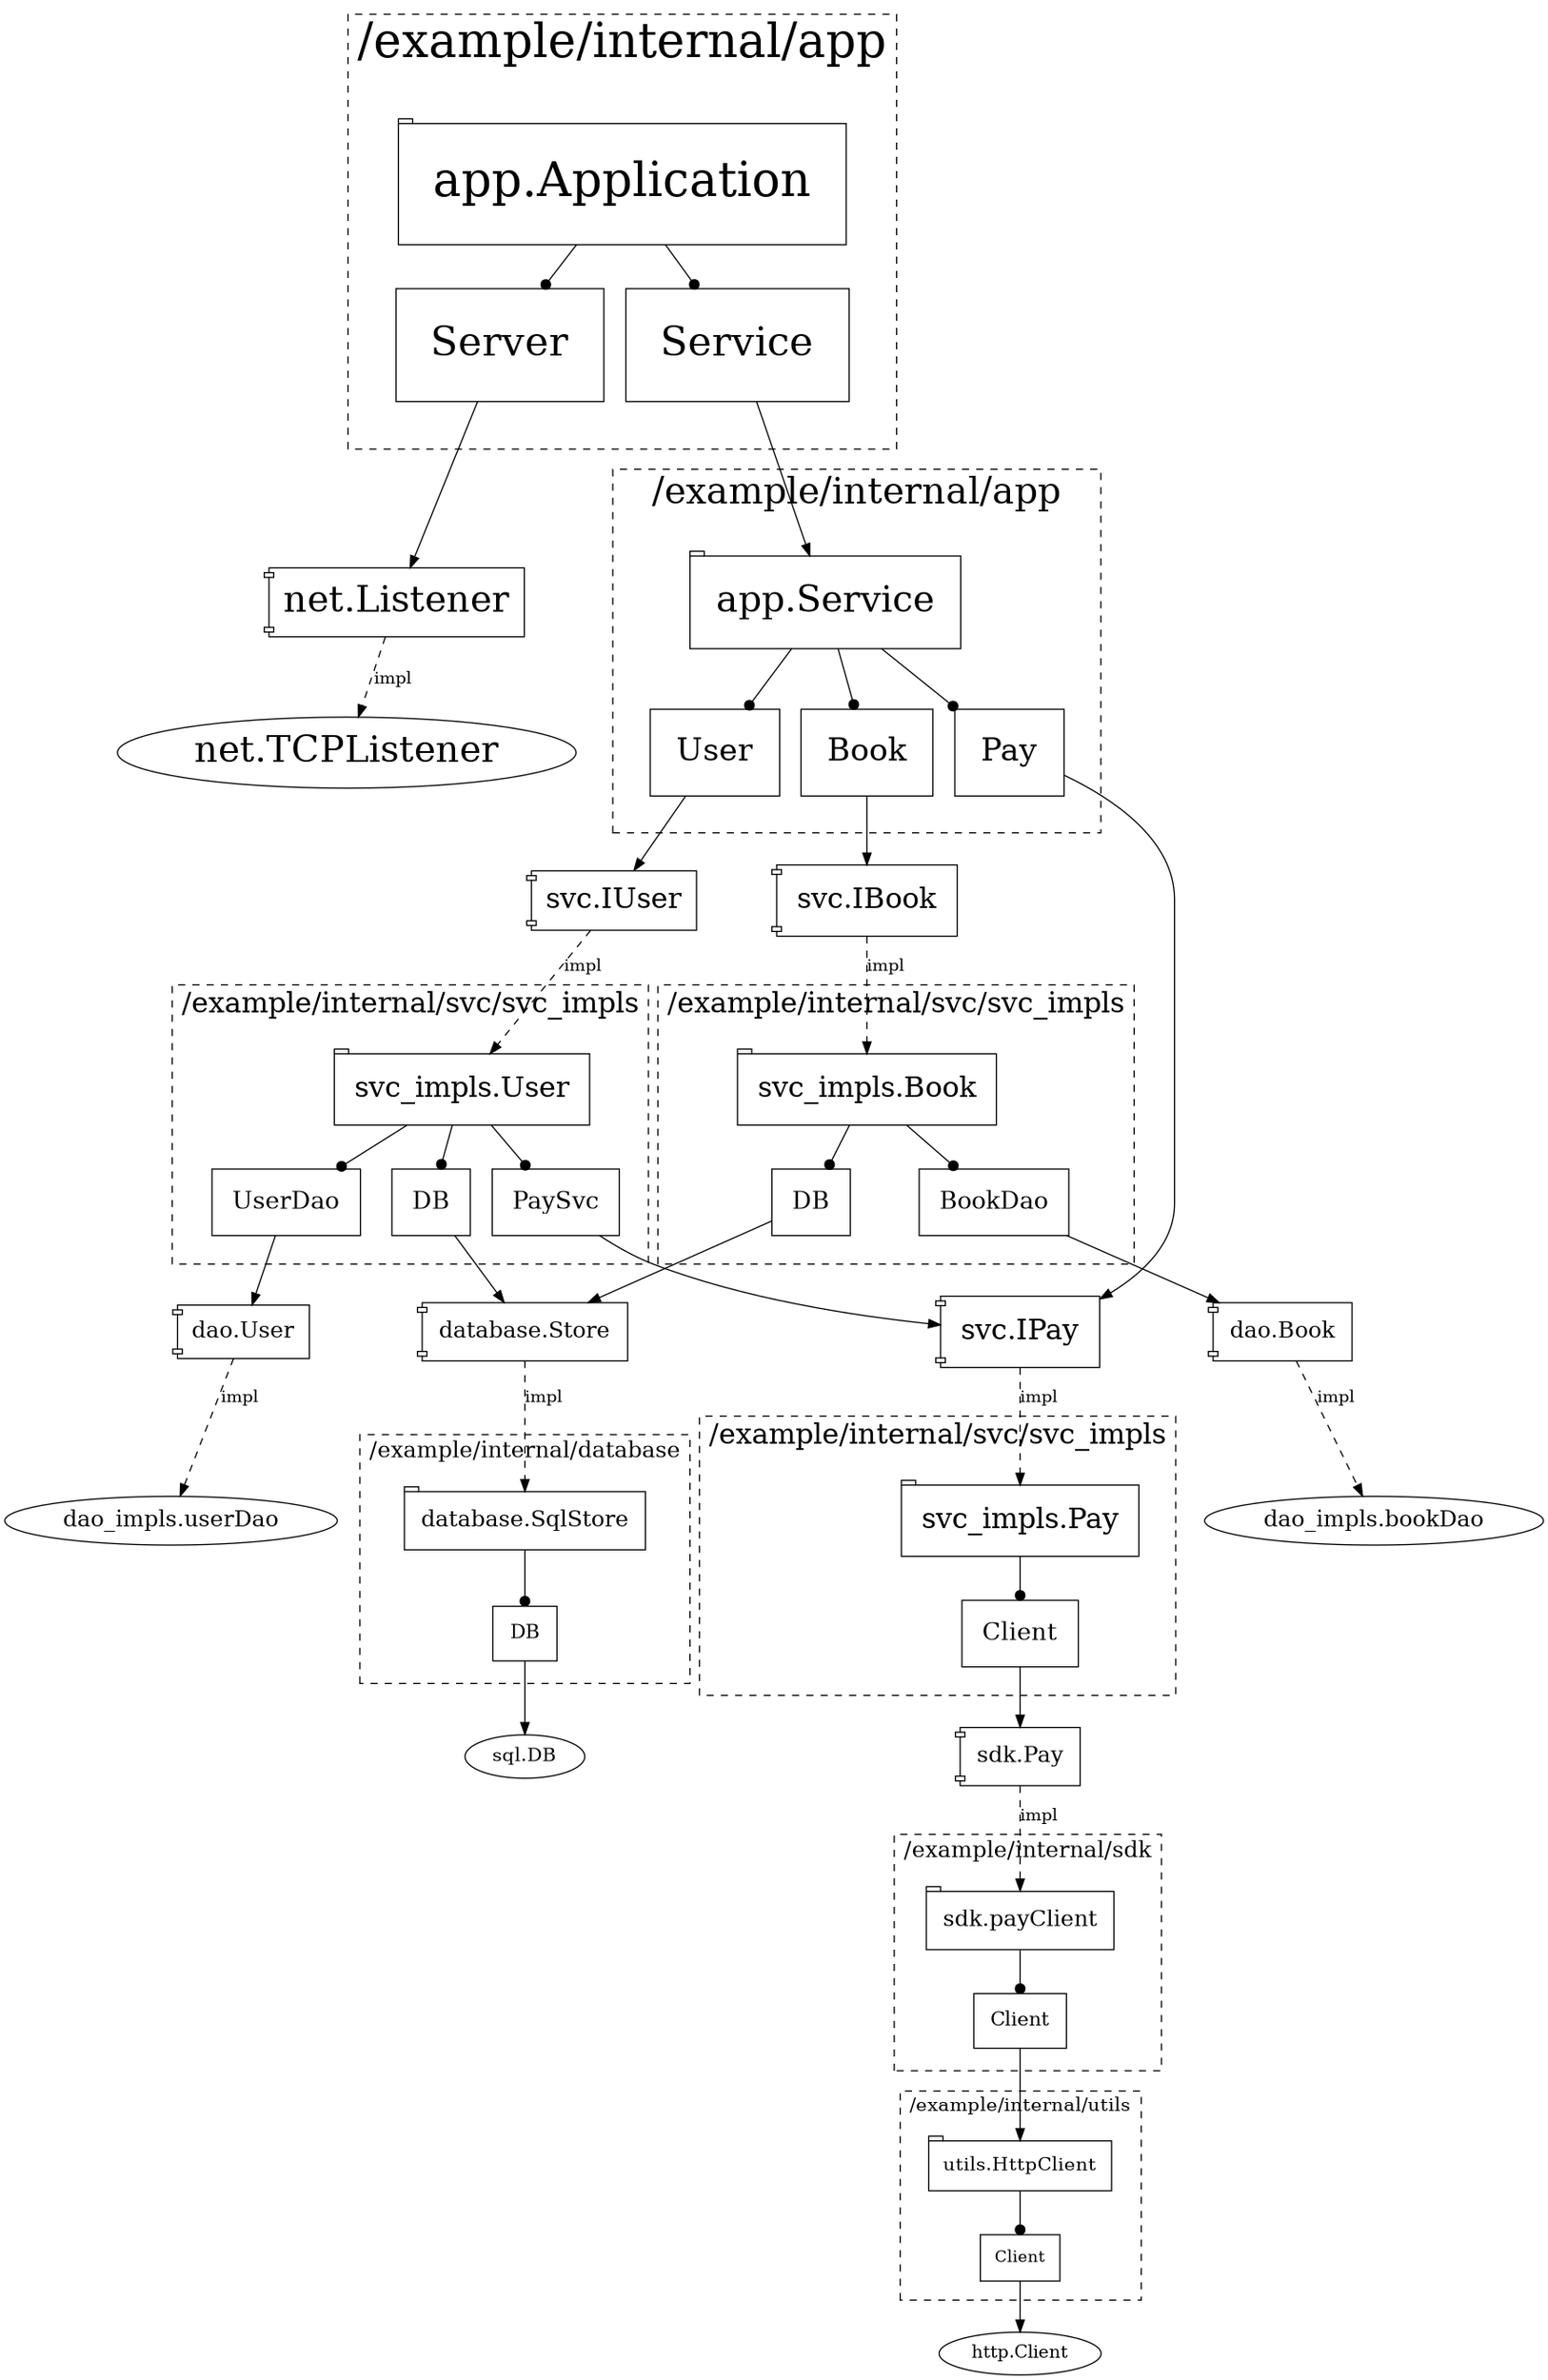 @startuml
digraph G {
	"app.Application"->"app.Application:Server"[ arrowhead=dot ];
	"app.Application:Server"->"net.Listener";
	"net.Listener"->"net.TCPListener"[ label=impl, style=dashed ];
	"app.Application"->"app.Application:Service"[ arrowhead=dot ];
	"app.Application:Service"->"app.Service";
	"app.Service"->"app.Service:User"[ arrowhead=dot ];
	"app.Service:User"->"svc.IUser";
	"svc.IUser"->"svc_impls.User"[ label=impl, style=dashed ];
	"svc_impls.User"->"svc_impls.User:UserDao"[ arrowhead=dot ];
	"svc_impls.User:UserDao"->"dao.User";
	"dao.User"->"dao_impls.userDao"[ label=impl, style=dashed ];
	"svc_impls.User"->"svc_impls.User:DB"[ arrowhead=dot ];
	"svc_impls.User:DB"->"database.Store";
	"database.Store"->"database.SqlStore"[ label=impl, style=dashed ];
	"database.SqlStore"->"database.SqlStore:DB"[ arrowhead=dot ];
	"database.SqlStore:DB"->"sql.DB";
	"svc_impls.User"->"svc_impls.User:PaySvc"[ arrowhead=dot ];
	"svc_impls.User:PaySvc"->"svc.IPay";
	"svc.IPay"->"svc_impls.Pay"[ label=impl, style=dashed ];
	"svc_impls.Pay"->"svc_impls.Pay:Client"[ arrowhead=dot ];
	"svc_impls.Pay:Client"->"sdk.Pay";
	"sdk.Pay"->"sdk.payClient"[ label=impl, style=dashed ];
	"sdk.payClient"->"sdk.payClient:Client"[ arrowhead=dot ];
	"sdk.payClient:Client"->"utils.HttpClient";
	"utils.HttpClient"->"utils.HttpClient:Client"[ arrowhead=dot ];
	"utils.HttpClient:Client"->"http.Client";
	"app.Service"->"app.Service:Book"[ arrowhead=dot ];
	"app.Service:Book"->"svc.IBook";
	"svc.IBook"->"svc_impls.Book"[ label=impl, style=dashed ];
	"svc_impls.Book"->"svc_impls.Book:DB"[ arrowhead=dot ];
	"svc_impls.Book:DB"->"database.Store";
	"svc_impls.Book"->"svc_impls.Book:BookDao"[ arrowhead=dot ];
	"svc_impls.Book:BookDao"->"dao.Book";
	"dao.Book"->"dao_impls.bookDao"[ label=impl, style=dashed ];
	"app.Service"->"app.Service:Pay"[ arrowhead=dot ];
	"app.Service:Pay"->"svc.IPay";
	subgraph "cluster_app.Application" {
	fontsize=40;
	label="/example/internal/app";
	labelloc=t;
	margin=40;
	style=dashed;
	"app.Application" [ fontsize=40, margin=0.4, shape=tab ];
	"app.Application:Server" [ fontsize=34, label=Server, margin=0.4, shape=box ];
	"app.Application:Service" [ fontsize=34, label=Service, margin=0.4, shape=box ];

}
;
	subgraph "cluster_app.Service" {
	fontsize=31;
	label="/example/internal/app";
	labelloc=t;
	margin=31;
	style=dashed;
	"app.Service" [ fontsize=31, margin=0.31, shape=tab ];
	"app.Service:Book" [ fontsize=26.349999999999998, label=Book, margin=0.31, shape=box ];
	"app.Service:Pay" [ fontsize=26.349999999999998, label=Pay, margin=0.31, shape=box ];
	"app.Service:User" [ fontsize=26.349999999999998, label=User, margin=0.31, shape=box ];

}
;
	subgraph "cluster_dao_impls.bookDao" {
	fontsize=19;
	label="/example/internal/dao/dao_impls";
	labelloc=t;
	margin=19;
	style=dashed;

}
;
	subgraph "cluster_dao_impls.userDao" {
	fontsize=19;
	label="/example/internal/dao/dao_impls";
	labelloc=t;
	margin=19;
	style=dashed;

}
;
	subgraph "cluster_database.SqlStore" {
	fontsize=19;
	label="/example/internal/database";
	labelloc=t;
	margin=19;
	style=dashed;
	"database.SqlStore" [ fontsize=19, margin=0.19, shape=tab ];
	"database.SqlStore:DB" [ fontsize=16.15, label=DB, margin=0.19, shape=box ];

}
;
	subgraph "cluster_sdk.payClient" {
	fontsize=19;
	label="/example/internal/sdk";
	labelloc=t;
	margin=19;
	style=dashed;
	"sdk.payClient" [ fontsize=19, margin=0.19, shape=tab ];
	"sdk.payClient:Client" [ fontsize=16.15, label=Client, margin=0.19, shape=box ];

}
;
	subgraph "cluster_svc_impls.Book" {
	fontsize=24;
	label="/example/internal/svc/svc_impls";
	labelloc=t;
	margin=24;
	style=dashed;
	"svc_impls.Book" [ fontsize=24, margin=0.24, shape=tab ];
	"svc_impls.Book:BookDao" [ fontsize=20.4, label=BookDao, margin=0.24, shape=box ];
	"svc_impls.Book:DB" [ fontsize=20.4, label=DB, margin=0.24, shape=box ];

}
;
	subgraph "cluster_svc_impls.Pay" {
	fontsize=24;
	label="/example/internal/svc/svc_impls";
	labelloc=t;
	margin=24;
	style=dashed;
	"svc_impls.Pay" [ fontsize=24, margin=0.24, shape=tab ];
	"svc_impls.Pay:Client" [ fontsize=20.4, label=Client, margin=0.24, shape=box ];

}
;
	subgraph "cluster_svc_impls.User" {
	fontsize=24;
	label="/example/internal/svc/svc_impls";
	labelloc=t;
	margin=24;
	style=dashed;
	"svc_impls.User" [ fontsize=24, margin=0.24, shape=tab ];
	"svc_impls.User:DB" [ fontsize=20.4, label=DB, margin=0.24, shape=box ];
	"svc_impls.User:PaySvc" [ fontsize=20.4, label=PaySvc, margin=0.24, shape=box ];
	"svc_impls.User:UserDao" [ fontsize=20.4, label=UserDao, margin=0.24, shape=box ];

}
;
	subgraph "cluster_utils.HttpClient" {
	fontsize=16;
	label="/example/internal/utils";
	labelloc=t;
	margin=16;
	style=dashed;
	"utils.HttpClient" [ fontsize=16, margin=0.16, shape=tab ];
	"utils.HttpClient:Client" [ fontsize=13.6, label=Client, margin=0.16, shape=box ];

}
;
	"dao.Book" [ fontsize=19, label="dao.Book", margin=0.19, shape=component ];
	"dao.User" [ fontsize=19, label="dao.User", margin=0.16, shape=component ];
	"dao_impls.bookDao" [ fontsize=19 ];
	"dao_impls.userDao" [ fontsize=19 ];
	"database.Store" [ fontsize=19, label="database.Store", margin=0.19, shape=component ];
	"http.Client" [ fontsize=15 ];
	"net.Listener" [ fontsize=31, label="net.Listener", margin=0.16, shape=component ];
	"net.TCPListener" [ fontsize=31 ];
	"sdk.Pay" [ fontsize=19, label="sdk.Pay", margin=0.19, shape=component ];
	"sql.DB" [ fontsize=16 ];
	"svc.IBook" [ fontsize=24, label="svc.IBook", margin=0.24, shape=component ];
	"svc.IPay" [ fontsize=24, label="svc.IPay", margin=0.24, shape=component ];
	"svc.IUser" [ fontsize=24, label="svc.IUser", margin=0.16, shape=component ];

}
@enduml